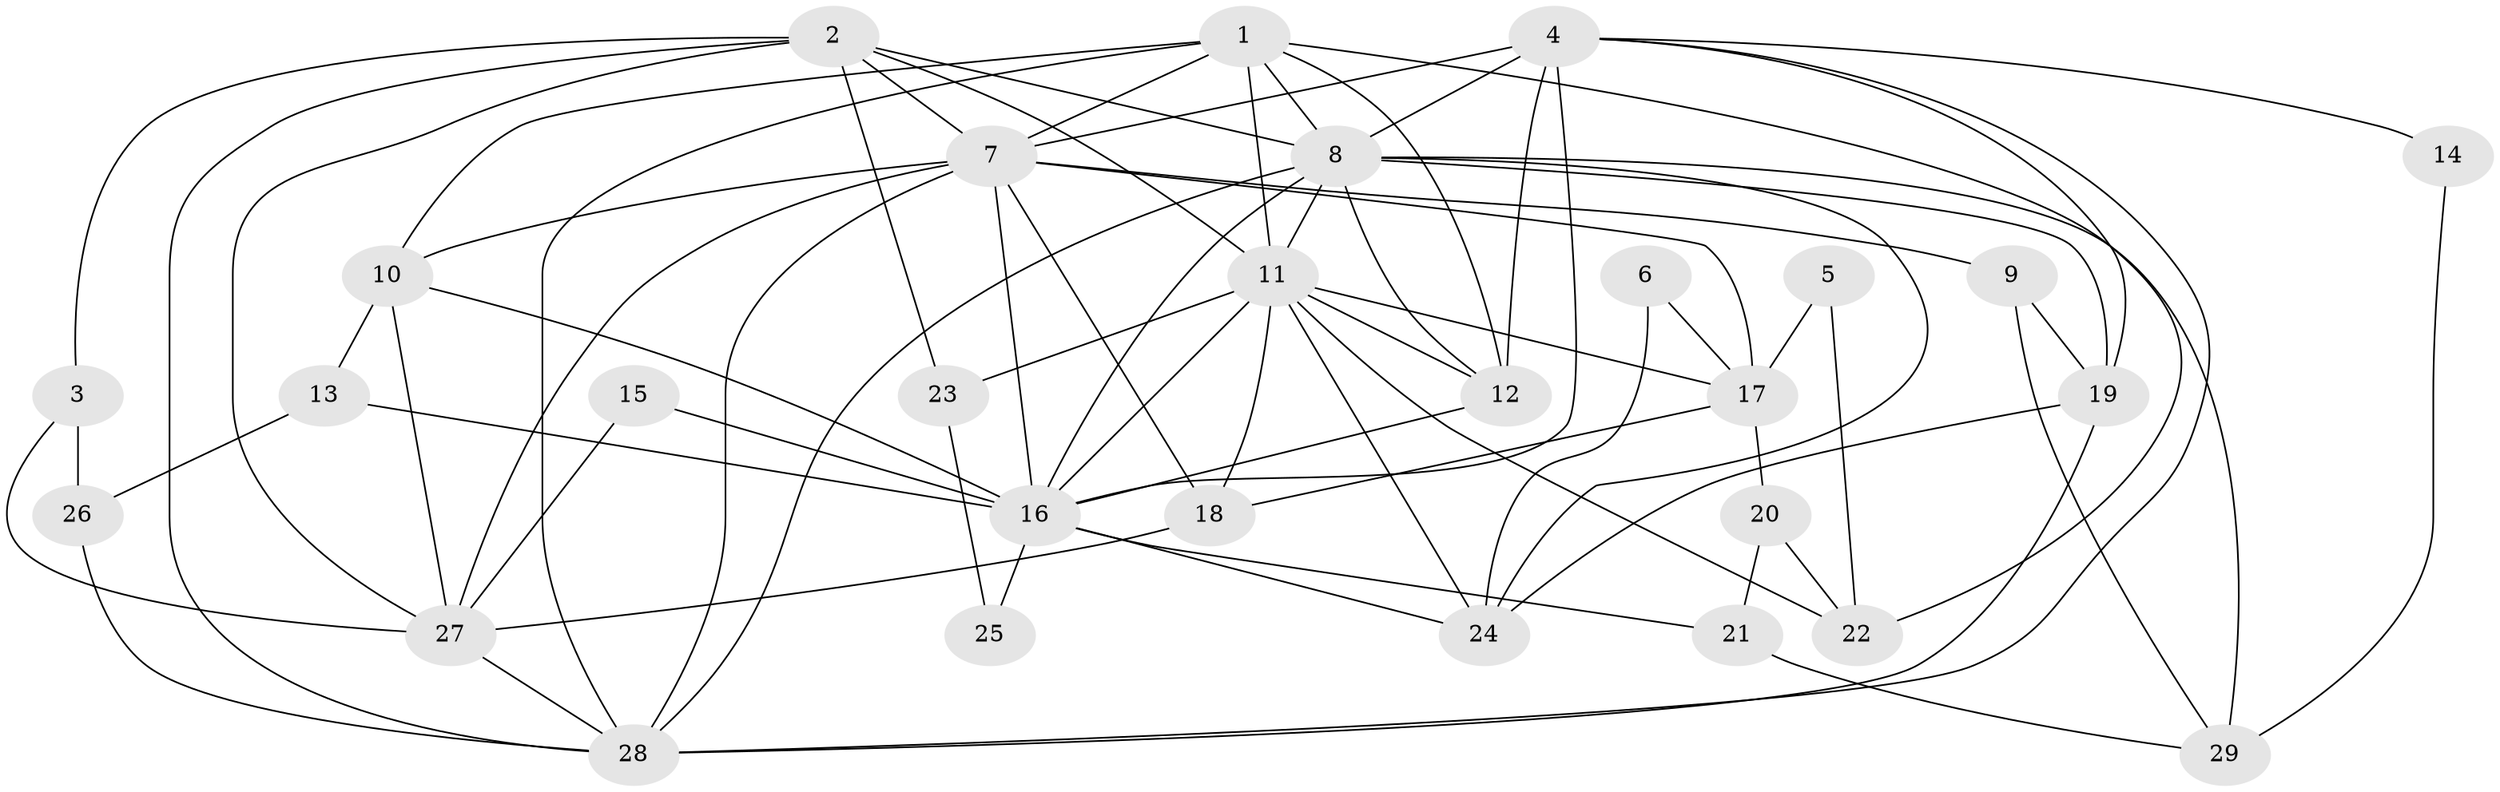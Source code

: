 // original degree distribution, {2: 0.17543859649122806, 7: 0.08771929824561403, 3: 0.3157894736842105, 5: 0.15789473684210525, 4: 0.17543859649122806, 6: 0.05263157894736842, 8: 0.03508771929824561}
// Generated by graph-tools (version 1.1) at 2025/36/03/09/25 02:36:10]
// undirected, 29 vertices, 73 edges
graph export_dot {
graph [start="1"]
  node [color=gray90,style=filled];
  1;
  2;
  3;
  4;
  5;
  6;
  7;
  8;
  9;
  10;
  11;
  12;
  13;
  14;
  15;
  16;
  17;
  18;
  19;
  20;
  21;
  22;
  23;
  24;
  25;
  26;
  27;
  28;
  29;
  1 -- 7 [weight=1.0];
  1 -- 8 [weight=1.0];
  1 -- 10 [weight=1.0];
  1 -- 11 [weight=3.0];
  1 -- 12 [weight=1.0];
  1 -- 22 [weight=1.0];
  1 -- 28 [weight=1.0];
  2 -- 3 [weight=1.0];
  2 -- 7 [weight=1.0];
  2 -- 8 [weight=1.0];
  2 -- 11 [weight=2.0];
  2 -- 23 [weight=1.0];
  2 -- 27 [weight=1.0];
  2 -- 28 [weight=1.0];
  3 -- 26 [weight=1.0];
  3 -- 27 [weight=1.0];
  4 -- 7 [weight=1.0];
  4 -- 8 [weight=1.0];
  4 -- 12 [weight=1.0];
  4 -- 14 [weight=1.0];
  4 -- 16 [weight=1.0];
  4 -- 19 [weight=1.0];
  4 -- 28 [weight=1.0];
  5 -- 17 [weight=1.0];
  5 -- 22 [weight=1.0];
  6 -- 17 [weight=1.0];
  6 -- 24 [weight=1.0];
  7 -- 9 [weight=1.0];
  7 -- 10 [weight=1.0];
  7 -- 16 [weight=2.0];
  7 -- 17 [weight=1.0];
  7 -- 18 [weight=1.0];
  7 -- 27 [weight=2.0];
  7 -- 28 [weight=1.0];
  8 -- 11 [weight=1.0];
  8 -- 12 [weight=1.0];
  8 -- 16 [weight=1.0];
  8 -- 19 [weight=1.0];
  8 -- 24 [weight=1.0];
  8 -- 28 [weight=1.0];
  8 -- 29 [weight=1.0];
  9 -- 19 [weight=1.0];
  9 -- 29 [weight=1.0];
  10 -- 13 [weight=2.0];
  10 -- 16 [weight=3.0];
  10 -- 27 [weight=1.0];
  11 -- 12 [weight=1.0];
  11 -- 16 [weight=1.0];
  11 -- 17 [weight=1.0];
  11 -- 18 [weight=1.0];
  11 -- 22 [weight=1.0];
  11 -- 23 [weight=1.0];
  11 -- 24 [weight=1.0];
  12 -- 16 [weight=1.0];
  13 -- 16 [weight=2.0];
  13 -- 26 [weight=1.0];
  14 -- 29 [weight=1.0];
  15 -- 16 [weight=1.0];
  15 -- 27 [weight=1.0];
  16 -- 21 [weight=1.0];
  16 -- 24 [weight=1.0];
  16 -- 25 [weight=1.0];
  17 -- 18 [weight=1.0];
  17 -- 20 [weight=1.0];
  18 -- 27 [weight=1.0];
  19 -- 24 [weight=1.0];
  19 -- 28 [weight=1.0];
  20 -- 21 [weight=1.0];
  20 -- 22 [weight=1.0];
  21 -- 29 [weight=1.0];
  23 -- 25 [weight=1.0];
  26 -- 28 [weight=1.0];
  27 -- 28 [weight=1.0];
}
